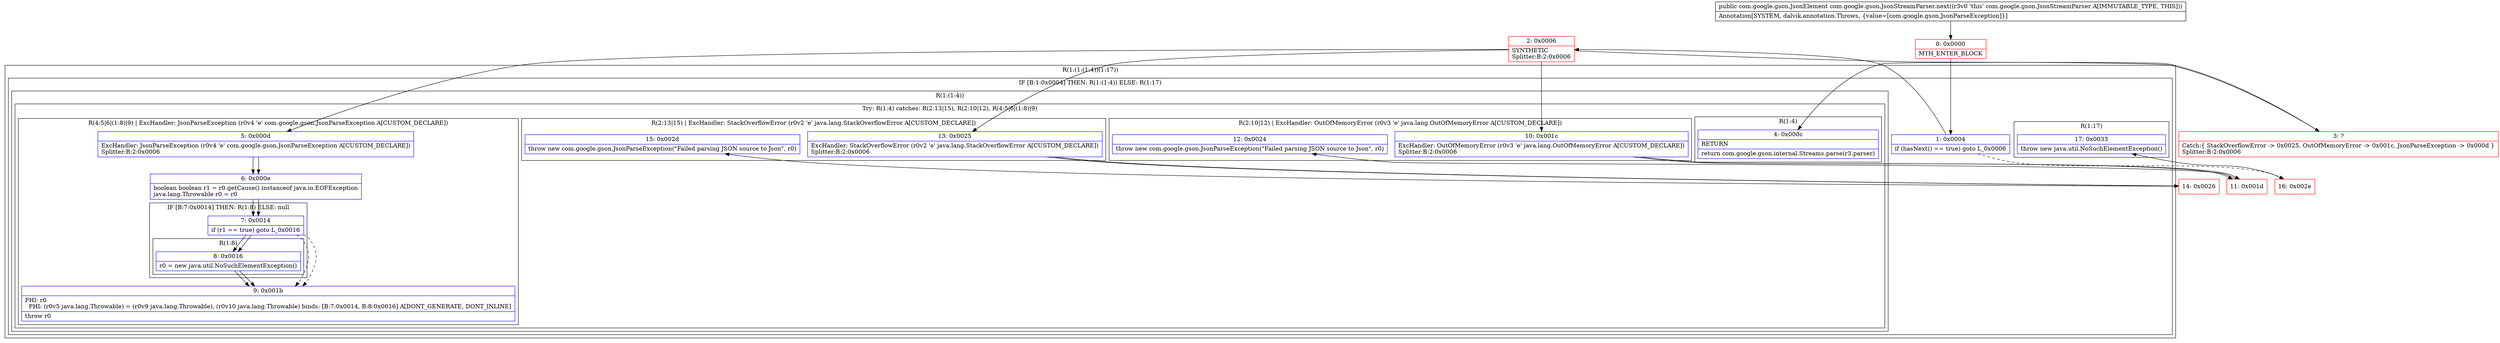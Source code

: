 digraph "CFG forcom.google.gson.JsonStreamParser.next()Lcom\/google\/gson\/JsonElement;" {
subgraph cluster_Region_1346843813 {
label = "R(1:(1:(1:4))(1:17))";
node [shape=record,color=blue];
subgraph cluster_IfRegion_1371673890 {
label = "IF [B:1:0x0004] THEN: R(1:(1:4)) ELSE: R(1:17)";
node [shape=record,color=blue];
Node_1 [shape=record,label="{1\:\ 0x0004|if (hasNext() == true) goto L_0x0006\l}"];
subgraph cluster_Region_320208844 {
label = "R(1:(1:4))";
node [shape=record,color=blue];
subgraph cluster_TryCatchRegion_100056722 {
label = "Try: R(1:4) catches: R(2:13|15), R(2:10|12), R(4:5|6|(1:8)|9)";
node [shape=record,color=blue];
subgraph cluster_Region_1820147861 {
label = "R(1:4)";
node [shape=record,color=blue];
Node_4 [shape=record,label="{4\:\ 0x000c|RETURN\l|return com.google.gson.internal.Streams.parse(r3.parser)\l}"];
}
subgraph cluster_Region_769073981 {
label = "R(2:13|15) | ExcHandler: StackOverflowError (r0v2 'e' java.lang.StackOverflowError A[CUSTOM_DECLARE])\l";
node [shape=record,color=blue];
Node_13 [shape=record,label="{13\:\ 0x0025|ExcHandler: StackOverflowError (r0v2 'e' java.lang.StackOverflowError A[CUSTOM_DECLARE])\lSplitter:B:2:0x0006\l}"];
Node_15 [shape=record,label="{15\:\ 0x002d|throw new com.google.gson.JsonParseException(\"Failed parsing JSON source to Json\", r0)\l}"];
}
subgraph cluster_Region_285229780 {
label = "R(2:10|12) | ExcHandler: OutOfMemoryError (r0v3 'e' java.lang.OutOfMemoryError A[CUSTOM_DECLARE])\l";
node [shape=record,color=blue];
Node_10 [shape=record,label="{10\:\ 0x001c|ExcHandler: OutOfMemoryError (r0v3 'e' java.lang.OutOfMemoryError A[CUSTOM_DECLARE])\lSplitter:B:2:0x0006\l}"];
Node_12 [shape=record,label="{12\:\ 0x0024|throw new com.google.gson.JsonParseException(\"Failed parsing JSON source to Json\", r0)\l}"];
}
subgraph cluster_Region_929513486 {
label = "R(4:5|6|(1:8)|9) | ExcHandler: JsonParseException (r0v4 'e' com.google.gson.JsonParseException A[CUSTOM_DECLARE])\l";
node [shape=record,color=blue];
Node_5 [shape=record,label="{5\:\ 0x000d|ExcHandler: JsonParseException (r0v4 'e' com.google.gson.JsonParseException A[CUSTOM_DECLARE])\lSplitter:B:2:0x0006\l}"];
Node_6 [shape=record,label="{6\:\ 0x000e|boolean boolean r1 = r0.getCause() instanceof java.io.EOFException\ljava.lang.Throwable r0 = r0\l}"];
subgraph cluster_IfRegion_1029695563 {
label = "IF [B:7:0x0014] THEN: R(1:8) ELSE: null";
node [shape=record,color=blue];
Node_7 [shape=record,label="{7\:\ 0x0014|if (r1 == true) goto L_0x0016\l}"];
subgraph cluster_Region_1628643648 {
label = "R(1:8)";
node [shape=record,color=blue];
Node_8 [shape=record,label="{8\:\ 0x0016|r0 = new java.util.NoSuchElementException()\l}"];
}
}
Node_9 [shape=record,label="{9\:\ 0x001b|PHI: r0 \l  PHI: (r0v5 java.lang.Throwable) = (r0v9 java.lang.Throwable), (r0v10 java.lang.Throwable) binds: [B:7:0x0014, B:8:0x0016] A[DONT_GENERATE, DONT_INLINE]\l|throw r0\l}"];
}
}
}
subgraph cluster_Region_565345352 {
label = "R(1:17)";
node [shape=record,color=blue];
Node_17 [shape=record,label="{17\:\ 0x0033|throw new java.util.NoSuchElementException()\l}"];
}
}
}
subgraph cluster_Region_769073981 {
label = "R(2:13|15) | ExcHandler: StackOverflowError (r0v2 'e' java.lang.StackOverflowError A[CUSTOM_DECLARE])\l";
node [shape=record,color=blue];
Node_13 [shape=record,label="{13\:\ 0x0025|ExcHandler: StackOverflowError (r0v2 'e' java.lang.StackOverflowError A[CUSTOM_DECLARE])\lSplitter:B:2:0x0006\l}"];
Node_15 [shape=record,label="{15\:\ 0x002d|throw new com.google.gson.JsonParseException(\"Failed parsing JSON source to Json\", r0)\l}"];
}
subgraph cluster_Region_285229780 {
label = "R(2:10|12) | ExcHandler: OutOfMemoryError (r0v3 'e' java.lang.OutOfMemoryError A[CUSTOM_DECLARE])\l";
node [shape=record,color=blue];
Node_10 [shape=record,label="{10\:\ 0x001c|ExcHandler: OutOfMemoryError (r0v3 'e' java.lang.OutOfMemoryError A[CUSTOM_DECLARE])\lSplitter:B:2:0x0006\l}"];
Node_12 [shape=record,label="{12\:\ 0x0024|throw new com.google.gson.JsonParseException(\"Failed parsing JSON source to Json\", r0)\l}"];
}
subgraph cluster_Region_929513486 {
label = "R(4:5|6|(1:8)|9) | ExcHandler: JsonParseException (r0v4 'e' com.google.gson.JsonParseException A[CUSTOM_DECLARE])\l";
node [shape=record,color=blue];
Node_5 [shape=record,label="{5\:\ 0x000d|ExcHandler: JsonParseException (r0v4 'e' com.google.gson.JsonParseException A[CUSTOM_DECLARE])\lSplitter:B:2:0x0006\l}"];
Node_6 [shape=record,label="{6\:\ 0x000e|boolean boolean r1 = r0.getCause() instanceof java.io.EOFException\ljava.lang.Throwable r0 = r0\l}"];
subgraph cluster_IfRegion_1029695563 {
label = "IF [B:7:0x0014] THEN: R(1:8) ELSE: null";
node [shape=record,color=blue];
Node_7 [shape=record,label="{7\:\ 0x0014|if (r1 == true) goto L_0x0016\l}"];
subgraph cluster_Region_1628643648 {
label = "R(1:8)";
node [shape=record,color=blue];
Node_8 [shape=record,label="{8\:\ 0x0016|r0 = new java.util.NoSuchElementException()\l}"];
}
}
Node_9 [shape=record,label="{9\:\ 0x001b|PHI: r0 \l  PHI: (r0v5 java.lang.Throwable) = (r0v9 java.lang.Throwable), (r0v10 java.lang.Throwable) binds: [B:7:0x0014, B:8:0x0016] A[DONT_GENERATE, DONT_INLINE]\l|throw r0\l}"];
}
Node_0 [shape=record,color=red,label="{0\:\ 0x0000|MTH_ENTER_BLOCK\l}"];
Node_2 [shape=record,color=red,label="{2\:\ 0x0006|SYNTHETIC\lSplitter:B:2:0x0006\l}"];
Node_3 [shape=record,color=red,label="{3\:\ ?|Catch:\{ StackOverflowError \-\> 0x0025, OutOfMemoryError \-\> 0x001c, JsonParseException \-\> 0x000d \}\lSplitter:B:2:0x0006\l}"];
Node_11 [shape=record,color=red,label="{11\:\ 0x001d}"];
Node_14 [shape=record,color=red,label="{14\:\ 0x0026}"];
Node_16 [shape=record,color=red,label="{16\:\ 0x002e}"];
MethodNode[shape=record,label="{public com.google.gson.JsonElement com.google.gson.JsonStreamParser.next((r3v0 'this' com.google.gson.JsonStreamParser A[IMMUTABLE_TYPE, THIS]))  | Annotation[SYSTEM, dalvik.annotation.Throws, \{value=[com.google.gson.JsonParseException]\}]\l}"];
MethodNode -> Node_0;
Node_1 -> Node_2;
Node_1 -> Node_16[style=dashed];
Node_13 -> Node_14;
Node_10 -> Node_11;
Node_5 -> Node_6;
Node_6 -> Node_7;
Node_7 -> Node_8;
Node_7 -> Node_9[style=dashed];
Node_8 -> Node_9;
Node_13 -> Node_14;
Node_10 -> Node_11;
Node_5 -> Node_6;
Node_6 -> Node_7;
Node_7 -> Node_8;
Node_7 -> Node_9[style=dashed];
Node_8 -> Node_9;
Node_0 -> Node_1;
Node_2 -> Node_3;
Node_2 -> Node_13;
Node_2 -> Node_10;
Node_2 -> Node_5;
Node_3 -> Node_4;
Node_11 -> Node_12;
Node_14 -> Node_15;
Node_16 -> Node_17;
}

